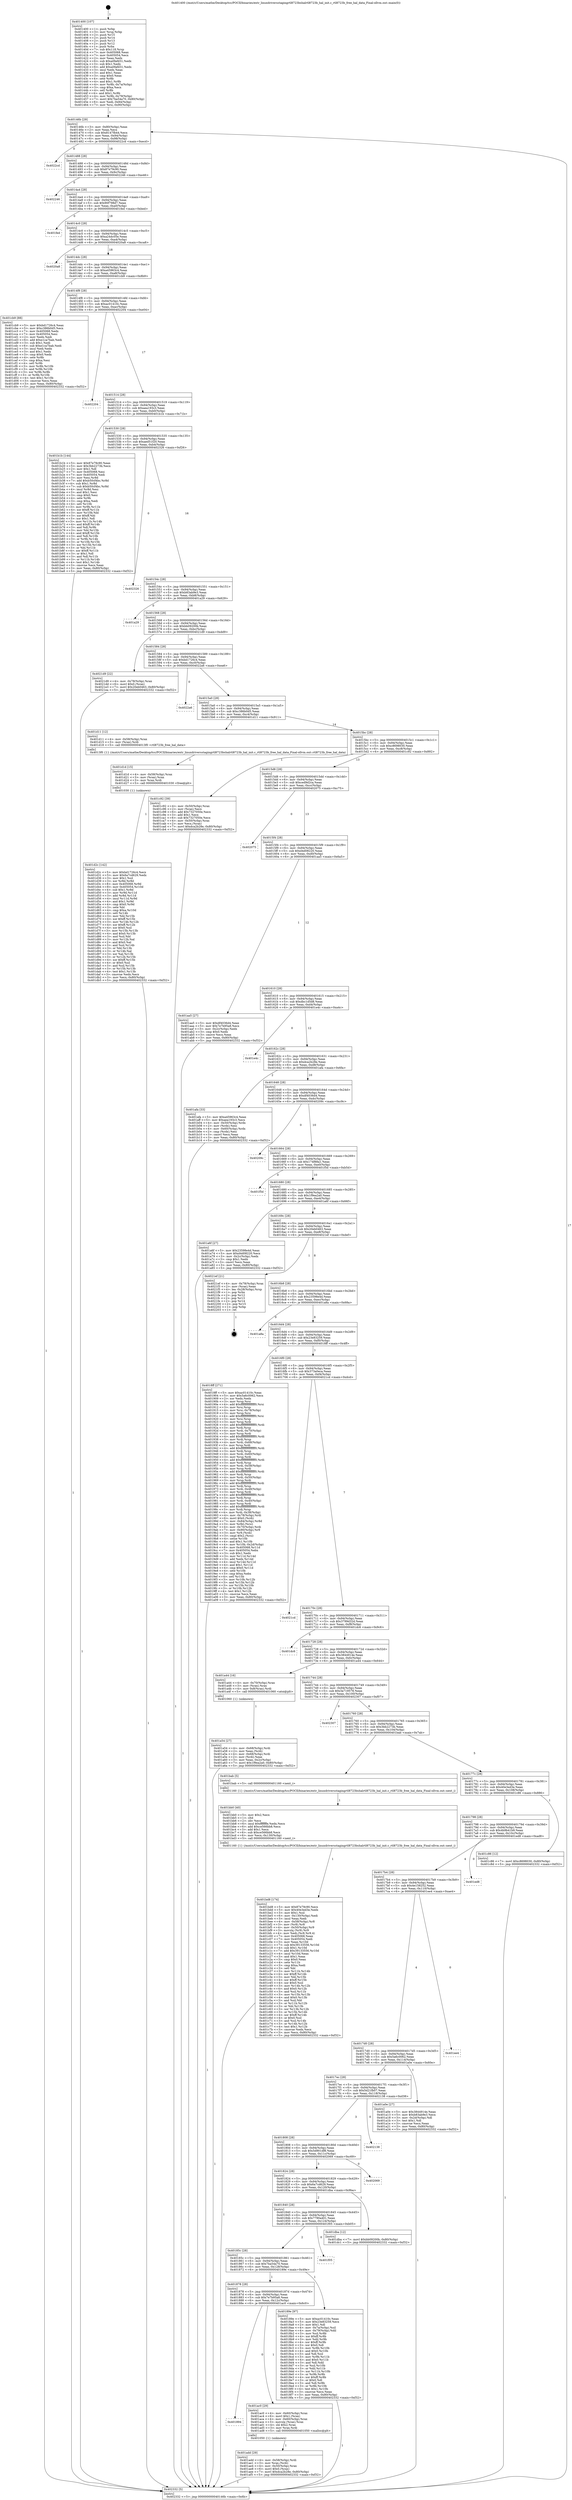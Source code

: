 digraph "0x401400" {
  label = "0x401400 (/mnt/c/Users/mathe/Desktop/tcc/POCII/binaries/extr_linuxdriversstagingrtl8723bshalrtl8723b_hal_init.c_rtl8723b_free_hal_data_Final-ollvm.out::main(0))"
  labelloc = "t"
  node[shape=record]

  Entry [label="",width=0.3,height=0.3,shape=circle,fillcolor=black,style=filled]
  "0x40146b" [label="{
     0x40146b [29]\l
     | [instrs]\l
     &nbsp;&nbsp;0x40146b \<+3\>: mov -0x80(%rbp),%eax\l
     &nbsp;&nbsp;0x40146e \<+2\>: mov %eax,%ecx\l
     &nbsp;&nbsp;0x401470 \<+6\>: sub $0x8147fb44,%ecx\l
     &nbsp;&nbsp;0x401476 \<+6\>: mov %eax,-0x94(%rbp)\l
     &nbsp;&nbsp;0x40147c \<+6\>: mov %ecx,-0x98(%rbp)\l
     &nbsp;&nbsp;0x401482 \<+6\>: je 00000000004022cd \<main+0xecd\>\l
  }"]
  "0x4022cd" [label="{
     0x4022cd\l
  }", style=dashed]
  "0x401488" [label="{
     0x401488 [28]\l
     | [instrs]\l
     &nbsp;&nbsp;0x401488 \<+5\>: jmp 000000000040148d \<main+0x8d\>\l
     &nbsp;&nbsp;0x40148d \<+6\>: mov -0x94(%rbp),%eax\l
     &nbsp;&nbsp;0x401493 \<+5\>: sub $0x87e79c90,%eax\l
     &nbsp;&nbsp;0x401498 \<+6\>: mov %eax,-0x9c(%rbp)\l
     &nbsp;&nbsp;0x40149e \<+6\>: je 0000000000402246 \<main+0xe46\>\l
  }"]
  Exit [label="",width=0.3,height=0.3,shape=circle,fillcolor=black,style=filled,peripheries=2]
  "0x402246" [label="{
     0x402246\l
  }", style=dashed]
  "0x4014a4" [label="{
     0x4014a4 [28]\l
     | [instrs]\l
     &nbsp;&nbsp;0x4014a4 \<+5\>: jmp 00000000004014a9 \<main+0xa9\>\l
     &nbsp;&nbsp;0x4014a9 \<+6\>: mov -0x94(%rbp),%eax\l
     &nbsp;&nbsp;0x4014af \<+5\>: sub $0x90f798d7,%eax\l
     &nbsp;&nbsp;0x4014b4 \<+6\>: mov %eax,-0xa0(%rbp)\l
     &nbsp;&nbsp;0x4014ba \<+6\>: je 0000000000401fed \<main+0xbed\>\l
  }"]
  "0x401d2c" [label="{
     0x401d2c [142]\l
     | [instrs]\l
     &nbsp;&nbsp;0x401d2c \<+5\>: mov $0xbd1726c4,%ecx\l
     &nbsp;&nbsp;0x401d31 \<+5\>: mov $0x6a7cd629,%edx\l
     &nbsp;&nbsp;0x401d36 \<+3\>: mov $0x1,%sil\l
     &nbsp;&nbsp;0x401d39 \<+3\>: xor %r8d,%r8d\l
     &nbsp;&nbsp;0x401d3c \<+8\>: mov 0x405068,%r9d\l
     &nbsp;&nbsp;0x401d44 \<+8\>: mov 0x405054,%r10d\l
     &nbsp;&nbsp;0x401d4c \<+4\>: sub $0x1,%r8d\l
     &nbsp;&nbsp;0x401d50 \<+3\>: mov %r9d,%r11d\l
     &nbsp;&nbsp;0x401d53 \<+3\>: add %r8d,%r11d\l
     &nbsp;&nbsp;0x401d56 \<+4\>: imul %r11d,%r9d\l
     &nbsp;&nbsp;0x401d5a \<+4\>: and $0x1,%r9d\l
     &nbsp;&nbsp;0x401d5e \<+4\>: cmp $0x0,%r9d\l
     &nbsp;&nbsp;0x401d62 \<+3\>: sete %bl\l
     &nbsp;&nbsp;0x401d65 \<+4\>: cmp $0xa,%r10d\l
     &nbsp;&nbsp;0x401d69 \<+4\>: setl %r14b\l
     &nbsp;&nbsp;0x401d6d \<+3\>: mov %bl,%r15b\l
     &nbsp;&nbsp;0x401d70 \<+4\>: xor $0xff,%r15b\l
     &nbsp;&nbsp;0x401d74 \<+3\>: mov %r14b,%r12b\l
     &nbsp;&nbsp;0x401d77 \<+4\>: xor $0xff,%r12b\l
     &nbsp;&nbsp;0x401d7b \<+4\>: xor $0x0,%sil\l
     &nbsp;&nbsp;0x401d7f \<+3\>: mov %r15b,%r13b\l
     &nbsp;&nbsp;0x401d82 \<+4\>: and $0x0,%r13b\l
     &nbsp;&nbsp;0x401d86 \<+3\>: and %sil,%bl\l
     &nbsp;&nbsp;0x401d89 \<+3\>: mov %r12b,%al\l
     &nbsp;&nbsp;0x401d8c \<+2\>: and $0x0,%al\l
     &nbsp;&nbsp;0x401d8e \<+3\>: and %sil,%r14b\l
     &nbsp;&nbsp;0x401d91 \<+3\>: or %bl,%r13b\l
     &nbsp;&nbsp;0x401d94 \<+3\>: or %r14b,%al\l
     &nbsp;&nbsp;0x401d97 \<+3\>: xor %al,%r13b\l
     &nbsp;&nbsp;0x401d9a \<+3\>: or %r12b,%r15b\l
     &nbsp;&nbsp;0x401d9d \<+4\>: xor $0xff,%r15b\l
     &nbsp;&nbsp;0x401da1 \<+4\>: or $0x0,%sil\l
     &nbsp;&nbsp;0x401da5 \<+3\>: and %sil,%r15b\l
     &nbsp;&nbsp;0x401da8 \<+3\>: or %r15b,%r13b\l
     &nbsp;&nbsp;0x401dab \<+4\>: test $0x1,%r13b\l
     &nbsp;&nbsp;0x401daf \<+3\>: cmovne %edx,%ecx\l
     &nbsp;&nbsp;0x401db2 \<+3\>: mov %ecx,-0x80(%rbp)\l
     &nbsp;&nbsp;0x401db5 \<+5\>: jmp 0000000000402332 \<main+0xf32\>\l
  }"]
  "0x401fed" [label="{
     0x401fed\l
  }", style=dashed]
  "0x4014c0" [label="{
     0x4014c0 [28]\l
     | [instrs]\l
     &nbsp;&nbsp;0x4014c0 \<+5\>: jmp 00000000004014c5 \<main+0xc5\>\l
     &nbsp;&nbsp;0x4014c5 \<+6\>: mov -0x94(%rbp),%eax\l
     &nbsp;&nbsp;0x4014cb \<+5\>: sub $0xa24dc05e,%eax\l
     &nbsp;&nbsp;0x4014d0 \<+6\>: mov %eax,-0xa4(%rbp)\l
     &nbsp;&nbsp;0x4014d6 \<+6\>: je 00000000004020a8 \<main+0xca8\>\l
  }"]
  "0x401d1d" [label="{
     0x401d1d [15]\l
     | [instrs]\l
     &nbsp;&nbsp;0x401d1d \<+4\>: mov -0x58(%rbp),%rax\l
     &nbsp;&nbsp;0x401d21 \<+3\>: mov (%rax),%rax\l
     &nbsp;&nbsp;0x401d24 \<+3\>: mov %rax,%rdi\l
     &nbsp;&nbsp;0x401d27 \<+5\>: call 0000000000401030 \<free@plt\>\l
     | [calls]\l
     &nbsp;&nbsp;0x401030 \{1\} (unknown)\l
  }"]
  "0x4020a8" [label="{
     0x4020a8\l
  }", style=dashed]
  "0x4014dc" [label="{
     0x4014dc [28]\l
     | [instrs]\l
     &nbsp;&nbsp;0x4014dc \<+5\>: jmp 00000000004014e1 \<main+0xe1\>\l
     &nbsp;&nbsp;0x4014e1 \<+6\>: mov -0x94(%rbp),%eax\l
     &nbsp;&nbsp;0x4014e7 \<+5\>: sub $0xa45963c4,%eax\l
     &nbsp;&nbsp;0x4014ec \<+6\>: mov %eax,-0xa8(%rbp)\l
     &nbsp;&nbsp;0x4014f2 \<+6\>: je 0000000000401cb9 \<main+0x8b9\>\l
  }"]
  "0x401bd8" [label="{
     0x401bd8 [174]\l
     | [instrs]\l
     &nbsp;&nbsp;0x401bd8 \<+5\>: mov $0x87e79c90,%ecx\l
     &nbsp;&nbsp;0x401bdd \<+5\>: mov $0x40e3ed3e,%edx\l
     &nbsp;&nbsp;0x401be2 \<+3\>: mov $0x1,%sil\l
     &nbsp;&nbsp;0x401be5 \<+6\>: mov -0x130(%rbp),%edi\l
     &nbsp;&nbsp;0x401beb \<+3\>: imul %eax,%edi\l
     &nbsp;&nbsp;0x401bee \<+4\>: mov -0x58(%rbp),%r8\l
     &nbsp;&nbsp;0x401bf2 \<+3\>: mov (%r8),%r8\l
     &nbsp;&nbsp;0x401bf5 \<+4\>: mov -0x50(%rbp),%r9\l
     &nbsp;&nbsp;0x401bf9 \<+3\>: movslq (%r9),%r9\l
     &nbsp;&nbsp;0x401bfc \<+4\>: mov %edi,(%r8,%r9,4)\l
     &nbsp;&nbsp;0x401c00 \<+7\>: mov 0x405068,%eax\l
     &nbsp;&nbsp;0x401c07 \<+7\>: mov 0x405054,%edi\l
     &nbsp;&nbsp;0x401c0e \<+3\>: mov %eax,%r10d\l
     &nbsp;&nbsp;0x401c11 \<+7\>: sub $0x39133556,%r10d\l
     &nbsp;&nbsp;0x401c18 \<+4\>: sub $0x1,%r10d\l
     &nbsp;&nbsp;0x401c1c \<+7\>: add $0x39133556,%r10d\l
     &nbsp;&nbsp;0x401c23 \<+4\>: imul %r10d,%eax\l
     &nbsp;&nbsp;0x401c27 \<+3\>: and $0x1,%eax\l
     &nbsp;&nbsp;0x401c2a \<+3\>: cmp $0x0,%eax\l
     &nbsp;&nbsp;0x401c2d \<+4\>: sete %r11b\l
     &nbsp;&nbsp;0x401c31 \<+3\>: cmp $0xa,%edi\l
     &nbsp;&nbsp;0x401c34 \<+3\>: setl %bl\l
     &nbsp;&nbsp;0x401c37 \<+3\>: mov %r11b,%r14b\l
     &nbsp;&nbsp;0x401c3a \<+4\>: xor $0xff,%r14b\l
     &nbsp;&nbsp;0x401c3e \<+3\>: mov %bl,%r15b\l
     &nbsp;&nbsp;0x401c41 \<+4\>: xor $0xff,%r15b\l
     &nbsp;&nbsp;0x401c45 \<+4\>: xor $0x0,%sil\l
     &nbsp;&nbsp;0x401c49 \<+3\>: mov %r14b,%r12b\l
     &nbsp;&nbsp;0x401c4c \<+4\>: and $0x0,%r12b\l
     &nbsp;&nbsp;0x401c50 \<+3\>: and %sil,%r11b\l
     &nbsp;&nbsp;0x401c53 \<+3\>: mov %r15b,%r13b\l
     &nbsp;&nbsp;0x401c56 \<+4\>: and $0x0,%r13b\l
     &nbsp;&nbsp;0x401c5a \<+3\>: and %sil,%bl\l
     &nbsp;&nbsp;0x401c5d \<+3\>: or %r11b,%r12b\l
     &nbsp;&nbsp;0x401c60 \<+3\>: or %bl,%r13b\l
     &nbsp;&nbsp;0x401c63 \<+3\>: xor %r13b,%r12b\l
     &nbsp;&nbsp;0x401c66 \<+3\>: or %r15b,%r14b\l
     &nbsp;&nbsp;0x401c69 \<+4\>: xor $0xff,%r14b\l
     &nbsp;&nbsp;0x401c6d \<+4\>: or $0x0,%sil\l
     &nbsp;&nbsp;0x401c71 \<+3\>: and %sil,%r14b\l
     &nbsp;&nbsp;0x401c74 \<+3\>: or %r14b,%r12b\l
     &nbsp;&nbsp;0x401c77 \<+4\>: test $0x1,%r12b\l
     &nbsp;&nbsp;0x401c7b \<+3\>: cmovne %edx,%ecx\l
     &nbsp;&nbsp;0x401c7e \<+3\>: mov %ecx,-0x80(%rbp)\l
     &nbsp;&nbsp;0x401c81 \<+5\>: jmp 0000000000402332 \<main+0xf32\>\l
  }"]
  "0x401cb9" [label="{
     0x401cb9 [88]\l
     | [instrs]\l
     &nbsp;&nbsp;0x401cb9 \<+5\>: mov $0xbd1726c4,%eax\l
     &nbsp;&nbsp;0x401cbe \<+5\>: mov $0xc386b0d5,%ecx\l
     &nbsp;&nbsp;0x401cc3 \<+7\>: mov 0x405068,%edx\l
     &nbsp;&nbsp;0x401cca \<+7\>: mov 0x405054,%esi\l
     &nbsp;&nbsp;0x401cd1 \<+2\>: mov %edx,%edi\l
     &nbsp;&nbsp;0x401cd3 \<+6\>: add $0xe1ca7bab,%edi\l
     &nbsp;&nbsp;0x401cd9 \<+3\>: sub $0x1,%edi\l
     &nbsp;&nbsp;0x401cdc \<+6\>: sub $0xe1ca7bab,%edi\l
     &nbsp;&nbsp;0x401ce2 \<+3\>: imul %edi,%edx\l
     &nbsp;&nbsp;0x401ce5 \<+3\>: and $0x1,%edx\l
     &nbsp;&nbsp;0x401ce8 \<+3\>: cmp $0x0,%edx\l
     &nbsp;&nbsp;0x401ceb \<+4\>: sete %r8b\l
     &nbsp;&nbsp;0x401cef \<+3\>: cmp $0xa,%esi\l
     &nbsp;&nbsp;0x401cf2 \<+4\>: setl %r9b\l
     &nbsp;&nbsp;0x401cf6 \<+3\>: mov %r8b,%r10b\l
     &nbsp;&nbsp;0x401cf9 \<+3\>: and %r9b,%r10b\l
     &nbsp;&nbsp;0x401cfc \<+3\>: xor %r9b,%r8b\l
     &nbsp;&nbsp;0x401cff \<+3\>: or %r8b,%r10b\l
     &nbsp;&nbsp;0x401d02 \<+4\>: test $0x1,%r10b\l
     &nbsp;&nbsp;0x401d06 \<+3\>: cmovne %ecx,%eax\l
     &nbsp;&nbsp;0x401d09 \<+3\>: mov %eax,-0x80(%rbp)\l
     &nbsp;&nbsp;0x401d0c \<+5\>: jmp 0000000000402332 \<main+0xf32\>\l
  }"]
  "0x4014f8" [label="{
     0x4014f8 [28]\l
     | [instrs]\l
     &nbsp;&nbsp;0x4014f8 \<+5\>: jmp 00000000004014fd \<main+0xfd\>\l
     &nbsp;&nbsp;0x4014fd \<+6\>: mov -0x94(%rbp),%eax\l
     &nbsp;&nbsp;0x401503 \<+5\>: sub $0xac01410c,%eax\l
     &nbsp;&nbsp;0x401508 \<+6\>: mov %eax,-0xac(%rbp)\l
     &nbsp;&nbsp;0x40150e \<+6\>: je 0000000000402204 \<main+0xe04\>\l
  }"]
  "0x401bb0" [label="{
     0x401bb0 [40]\l
     | [instrs]\l
     &nbsp;&nbsp;0x401bb0 \<+5\>: mov $0x2,%ecx\l
     &nbsp;&nbsp;0x401bb5 \<+1\>: cltd\l
     &nbsp;&nbsp;0x401bb6 \<+2\>: idiv %ecx\l
     &nbsp;&nbsp;0x401bb8 \<+6\>: imul $0xfffffffe,%edx,%ecx\l
     &nbsp;&nbsp;0x401bbe \<+6\>: add $0xce566bb8,%ecx\l
     &nbsp;&nbsp;0x401bc4 \<+3\>: add $0x1,%ecx\l
     &nbsp;&nbsp;0x401bc7 \<+6\>: sub $0xce566bb8,%ecx\l
     &nbsp;&nbsp;0x401bcd \<+6\>: mov %ecx,-0x130(%rbp)\l
     &nbsp;&nbsp;0x401bd3 \<+5\>: call 0000000000401160 \<next_i\>\l
     | [calls]\l
     &nbsp;&nbsp;0x401160 \{1\} (/mnt/c/Users/mathe/Desktop/tcc/POCII/binaries/extr_linuxdriversstagingrtl8723bshalrtl8723b_hal_init.c_rtl8723b_free_hal_data_Final-ollvm.out::next_i)\l
  }"]
  "0x402204" [label="{
     0x402204\l
  }", style=dashed]
  "0x401514" [label="{
     0x401514 [28]\l
     | [instrs]\l
     &nbsp;&nbsp;0x401514 \<+5\>: jmp 0000000000401519 \<main+0x119\>\l
     &nbsp;&nbsp;0x401519 \<+6\>: mov -0x94(%rbp),%eax\l
     &nbsp;&nbsp;0x40151f \<+5\>: sub $0xaea193c3,%eax\l
     &nbsp;&nbsp;0x401524 \<+6\>: mov %eax,-0xb0(%rbp)\l
     &nbsp;&nbsp;0x40152a \<+6\>: je 0000000000401b1b \<main+0x71b\>\l
  }"]
  "0x401add" [label="{
     0x401add [29]\l
     | [instrs]\l
     &nbsp;&nbsp;0x401add \<+4\>: mov -0x58(%rbp),%rdi\l
     &nbsp;&nbsp;0x401ae1 \<+3\>: mov %rax,(%rdi)\l
     &nbsp;&nbsp;0x401ae4 \<+4\>: mov -0x50(%rbp),%rax\l
     &nbsp;&nbsp;0x401ae8 \<+6\>: movl $0x0,(%rax)\l
     &nbsp;&nbsp;0x401aee \<+7\>: movl $0xdca2b28e,-0x80(%rbp)\l
     &nbsp;&nbsp;0x401af5 \<+5\>: jmp 0000000000402332 \<main+0xf32\>\l
  }"]
  "0x401b1b" [label="{
     0x401b1b [144]\l
     | [instrs]\l
     &nbsp;&nbsp;0x401b1b \<+5\>: mov $0x87e79c90,%eax\l
     &nbsp;&nbsp;0x401b20 \<+5\>: mov $0x3bb2273b,%ecx\l
     &nbsp;&nbsp;0x401b25 \<+2\>: mov $0x1,%dl\l
     &nbsp;&nbsp;0x401b27 \<+7\>: mov 0x405068,%esi\l
     &nbsp;&nbsp;0x401b2e \<+7\>: mov 0x405054,%edi\l
     &nbsp;&nbsp;0x401b35 \<+3\>: mov %esi,%r8d\l
     &nbsp;&nbsp;0x401b38 \<+7\>: add $0xb50cf4bc,%r8d\l
     &nbsp;&nbsp;0x401b3f \<+4\>: sub $0x1,%r8d\l
     &nbsp;&nbsp;0x401b43 \<+7\>: sub $0xb50cf4bc,%r8d\l
     &nbsp;&nbsp;0x401b4a \<+4\>: imul %r8d,%esi\l
     &nbsp;&nbsp;0x401b4e \<+3\>: and $0x1,%esi\l
     &nbsp;&nbsp;0x401b51 \<+3\>: cmp $0x0,%esi\l
     &nbsp;&nbsp;0x401b54 \<+4\>: sete %r9b\l
     &nbsp;&nbsp;0x401b58 \<+3\>: cmp $0xa,%edi\l
     &nbsp;&nbsp;0x401b5b \<+4\>: setl %r10b\l
     &nbsp;&nbsp;0x401b5f \<+3\>: mov %r9b,%r11b\l
     &nbsp;&nbsp;0x401b62 \<+4\>: xor $0xff,%r11b\l
     &nbsp;&nbsp;0x401b66 \<+3\>: mov %r10b,%bl\l
     &nbsp;&nbsp;0x401b69 \<+3\>: xor $0xff,%bl\l
     &nbsp;&nbsp;0x401b6c \<+3\>: xor $0x1,%dl\l
     &nbsp;&nbsp;0x401b6f \<+3\>: mov %r11b,%r14b\l
     &nbsp;&nbsp;0x401b72 \<+4\>: and $0xff,%r14b\l
     &nbsp;&nbsp;0x401b76 \<+3\>: and %dl,%r9b\l
     &nbsp;&nbsp;0x401b79 \<+3\>: mov %bl,%r15b\l
     &nbsp;&nbsp;0x401b7c \<+4\>: and $0xff,%r15b\l
     &nbsp;&nbsp;0x401b80 \<+3\>: and %dl,%r10b\l
     &nbsp;&nbsp;0x401b83 \<+3\>: or %r9b,%r14b\l
     &nbsp;&nbsp;0x401b86 \<+3\>: or %r10b,%r15b\l
     &nbsp;&nbsp;0x401b89 \<+3\>: xor %r15b,%r14b\l
     &nbsp;&nbsp;0x401b8c \<+3\>: or %bl,%r11b\l
     &nbsp;&nbsp;0x401b8f \<+4\>: xor $0xff,%r11b\l
     &nbsp;&nbsp;0x401b93 \<+3\>: or $0x1,%dl\l
     &nbsp;&nbsp;0x401b96 \<+3\>: and %dl,%r11b\l
     &nbsp;&nbsp;0x401b99 \<+3\>: or %r11b,%r14b\l
     &nbsp;&nbsp;0x401b9c \<+4\>: test $0x1,%r14b\l
     &nbsp;&nbsp;0x401ba0 \<+3\>: cmovne %ecx,%eax\l
     &nbsp;&nbsp;0x401ba3 \<+3\>: mov %eax,-0x80(%rbp)\l
     &nbsp;&nbsp;0x401ba6 \<+5\>: jmp 0000000000402332 \<main+0xf32\>\l
  }"]
  "0x401530" [label="{
     0x401530 [28]\l
     | [instrs]\l
     &nbsp;&nbsp;0x401530 \<+5\>: jmp 0000000000401535 \<main+0x135\>\l
     &nbsp;&nbsp;0x401535 \<+6\>: mov -0x94(%rbp),%eax\l
     &nbsp;&nbsp;0x40153b \<+5\>: sub $0xaed51f20,%eax\l
     &nbsp;&nbsp;0x401540 \<+6\>: mov %eax,-0xb4(%rbp)\l
     &nbsp;&nbsp;0x401546 \<+6\>: je 0000000000402326 \<main+0xf26\>\l
  }"]
  "0x401894" [label="{
     0x401894\l
  }", style=dashed]
  "0x402326" [label="{
     0x402326\l
  }", style=dashed]
  "0x40154c" [label="{
     0x40154c [28]\l
     | [instrs]\l
     &nbsp;&nbsp;0x40154c \<+5\>: jmp 0000000000401551 \<main+0x151\>\l
     &nbsp;&nbsp;0x401551 \<+6\>: mov -0x94(%rbp),%eax\l
     &nbsp;&nbsp;0x401557 \<+5\>: sub $0xb83ab9e3,%eax\l
     &nbsp;&nbsp;0x40155c \<+6\>: mov %eax,-0xb8(%rbp)\l
     &nbsp;&nbsp;0x401562 \<+6\>: je 0000000000401a29 \<main+0x629\>\l
  }"]
  "0x401ac0" [label="{
     0x401ac0 [29]\l
     | [instrs]\l
     &nbsp;&nbsp;0x401ac0 \<+4\>: mov -0x60(%rbp),%rax\l
     &nbsp;&nbsp;0x401ac4 \<+6\>: movl $0x1,(%rax)\l
     &nbsp;&nbsp;0x401aca \<+4\>: mov -0x60(%rbp),%rax\l
     &nbsp;&nbsp;0x401ace \<+3\>: movslq (%rax),%rax\l
     &nbsp;&nbsp;0x401ad1 \<+4\>: shl $0x2,%rax\l
     &nbsp;&nbsp;0x401ad5 \<+3\>: mov %rax,%rdi\l
     &nbsp;&nbsp;0x401ad8 \<+5\>: call 0000000000401050 \<malloc@plt\>\l
     | [calls]\l
     &nbsp;&nbsp;0x401050 \{1\} (unknown)\l
  }"]
  "0x401a29" [label="{
     0x401a29\l
  }", style=dashed]
  "0x401568" [label="{
     0x401568 [28]\l
     | [instrs]\l
     &nbsp;&nbsp;0x401568 \<+5\>: jmp 000000000040156d \<main+0x16d\>\l
     &nbsp;&nbsp;0x40156d \<+6\>: mov -0x94(%rbp),%eax\l
     &nbsp;&nbsp;0x401573 \<+5\>: sub $0xbb09200b,%eax\l
     &nbsp;&nbsp;0x401578 \<+6\>: mov %eax,-0xbc(%rbp)\l
     &nbsp;&nbsp;0x40157e \<+6\>: je 00000000004021d9 \<main+0xdd9\>\l
  }"]
  "0x401a54" [label="{
     0x401a54 [27]\l
     | [instrs]\l
     &nbsp;&nbsp;0x401a54 \<+4\>: mov -0x68(%rbp),%rdi\l
     &nbsp;&nbsp;0x401a58 \<+2\>: mov %eax,(%rdi)\l
     &nbsp;&nbsp;0x401a5a \<+4\>: mov -0x68(%rbp),%rdi\l
     &nbsp;&nbsp;0x401a5e \<+2\>: mov (%rdi),%eax\l
     &nbsp;&nbsp;0x401a60 \<+3\>: mov %eax,-0x2c(%rbp)\l
     &nbsp;&nbsp;0x401a63 \<+7\>: movl $0x1f9ea2a0,-0x80(%rbp)\l
     &nbsp;&nbsp;0x401a6a \<+5\>: jmp 0000000000402332 \<main+0xf32\>\l
  }"]
  "0x4021d9" [label="{
     0x4021d9 [22]\l
     | [instrs]\l
     &nbsp;&nbsp;0x4021d9 \<+4\>: mov -0x78(%rbp),%rax\l
     &nbsp;&nbsp;0x4021dd \<+6\>: movl $0x0,(%rax)\l
     &nbsp;&nbsp;0x4021e3 \<+7\>: movl $0x20eb0463,-0x80(%rbp)\l
     &nbsp;&nbsp;0x4021ea \<+5\>: jmp 0000000000402332 \<main+0xf32\>\l
  }"]
  "0x401584" [label="{
     0x401584 [28]\l
     | [instrs]\l
     &nbsp;&nbsp;0x401584 \<+5\>: jmp 0000000000401589 \<main+0x189\>\l
     &nbsp;&nbsp;0x401589 \<+6\>: mov -0x94(%rbp),%eax\l
     &nbsp;&nbsp;0x40158f \<+5\>: sub $0xbd1726c4,%eax\l
     &nbsp;&nbsp;0x401594 \<+6\>: mov %eax,-0xc0(%rbp)\l
     &nbsp;&nbsp;0x40159a \<+6\>: je 00000000004022a6 \<main+0xea6\>\l
  }"]
  "0x401400" [label="{
     0x401400 [107]\l
     | [instrs]\l
     &nbsp;&nbsp;0x401400 \<+1\>: push %rbp\l
     &nbsp;&nbsp;0x401401 \<+3\>: mov %rsp,%rbp\l
     &nbsp;&nbsp;0x401404 \<+2\>: push %r15\l
     &nbsp;&nbsp;0x401406 \<+2\>: push %r14\l
     &nbsp;&nbsp;0x401408 \<+2\>: push %r13\l
     &nbsp;&nbsp;0x40140a \<+2\>: push %r12\l
     &nbsp;&nbsp;0x40140c \<+1\>: push %rbx\l
     &nbsp;&nbsp;0x40140d \<+7\>: sub $0x118,%rsp\l
     &nbsp;&nbsp;0x401414 \<+7\>: mov 0x405068,%eax\l
     &nbsp;&nbsp;0x40141b \<+7\>: mov 0x405054,%ecx\l
     &nbsp;&nbsp;0x401422 \<+2\>: mov %eax,%edx\l
     &nbsp;&nbsp;0x401424 \<+6\>: sub $0xa0fafd31,%edx\l
     &nbsp;&nbsp;0x40142a \<+3\>: sub $0x1,%edx\l
     &nbsp;&nbsp;0x40142d \<+6\>: add $0xa0fafd31,%edx\l
     &nbsp;&nbsp;0x401433 \<+3\>: imul %edx,%eax\l
     &nbsp;&nbsp;0x401436 \<+3\>: and $0x1,%eax\l
     &nbsp;&nbsp;0x401439 \<+3\>: cmp $0x0,%eax\l
     &nbsp;&nbsp;0x40143c \<+4\>: sete %r8b\l
     &nbsp;&nbsp;0x401440 \<+4\>: and $0x1,%r8b\l
     &nbsp;&nbsp;0x401444 \<+4\>: mov %r8b,-0x7a(%rbp)\l
     &nbsp;&nbsp;0x401448 \<+3\>: cmp $0xa,%ecx\l
     &nbsp;&nbsp;0x40144b \<+4\>: setl %r8b\l
     &nbsp;&nbsp;0x40144f \<+4\>: and $0x1,%r8b\l
     &nbsp;&nbsp;0x401453 \<+4\>: mov %r8b,-0x79(%rbp)\l
     &nbsp;&nbsp;0x401457 \<+7\>: movl $0x7ba54a70,-0x80(%rbp)\l
     &nbsp;&nbsp;0x40145e \<+6\>: mov %edi,-0x84(%rbp)\l
     &nbsp;&nbsp;0x401464 \<+7\>: mov %rsi,-0x90(%rbp)\l
  }"]
  "0x4022a6" [label="{
     0x4022a6\l
  }", style=dashed]
  "0x4015a0" [label="{
     0x4015a0 [28]\l
     | [instrs]\l
     &nbsp;&nbsp;0x4015a0 \<+5\>: jmp 00000000004015a5 \<main+0x1a5\>\l
     &nbsp;&nbsp;0x4015a5 \<+6\>: mov -0x94(%rbp),%eax\l
     &nbsp;&nbsp;0x4015ab \<+5\>: sub $0xc386b0d5,%eax\l
     &nbsp;&nbsp;0x4015b0 \<+6\>: mov %eax,-0xc4(%rbp)\l
     &nbsp;&nbsp;0x4015b6 \<+6\>: je 0000000000401d11 \<main+0x911\>\l
  }"]
  "0x402332" [label="{
     0x402332 [5]\l
     | [instrs]\l
     &nbsp;&nbsp;0x402332 \<+5\>: jmp 000000000040146b \<main+0x6b\>\l
  }"]
  "0x401d11" [label="{
     0x401d11 [12]\l
     | [instrs]\l
     &nbsp;&nbsp;0x401d11 \<+4\>: mov -0x58(%rbp),%rax\l
     &nbsp;&nbsp;0x401d15 \<+3\>: mov (%rax),%rdi\l
     &nbsp;&nbsp;0x401d18 \<+5\>: call 00000000004013f0 \<rtl8723b_free_hal_data\>\l
     | [calls]\l
     &nbsp;&nbsp;0x4013f0 \{1\} (/mnt/c/Users/mathe/Desktop/tcc/POCII/binaries/extr_linuxdriversstagingrtl8723bshalrtl8723b_hal_init.c_rtl8723b_free_hal_data_Final-ollvm.out::rtl8723b_free_hal_data)\l
  }"]
  "0x4015bc" [label="{
     0x4015bc [28]\l
     | [instrs]\l
     &nbsp;&nbsp;0x4015bc \<+5\>: jmp 00000000004015c1 \<main+0x1c1\>\l
     &nbsp;&nbsp;0x4015c1 \<+6\>: mov -0x94(%rbp),%eax\l
     &nbsp;&nbsp;0x4015c7 \<+5\>: sub $0xc8698030,%eax\l
     &nbsp;&nbsp;0x4015cc \<+6\>: mov %eax,-0xc8(%rbp)\l
     &nbsp;&nbsp;0x4015d2 \<+6\>: je 0000000000401c92 \<main+0x892\>\l
  }"]
  "0x401878" [label="{
     0x401878 [28]\l
     | [instrs]\l
     &nbsp;&nbsp;0x401878 \<+5\>: jmp 000000000040187d \<main+0x47d\>\l
     &nbsp;&nbsp;0x40187d \<+6\>: mov -0x94(%rbp),%eax\l
     &nbsp;&nbsp;0x401883 \<+5\>: sub $0x7e7b95a8,%eax\l
     &nbsp;&nbsp;0x401888 \<+6\>: mov %eax,-0x12c(%rbp)\l
     &nbsp;&nbsp;0x40188e \<+6\>: je 0000000000401ac0 \<main+0x6c0\>\l
  }"]
  "0x401c92" [label="{
     0x401c92 [39]\l
     | [instrs]\l
     &nbsp;&nbsp;0x401c92 \<+4\>: mov -0x50(%rbp),%rax\l
     &nbsp;&nbsp;0x401c96 \<+2\>: mov (%rax),%ecx\l
     &nbsp;&nbsp;0x401c98 \<+6\>: add $0x7327050e,%ecx\l
     &nbsp;&nbsp;0x401c9e \<+3\>: add $0x1,%ecx\l
     &nbsp;&nbsp;0x401ca1 \<+6\>: sub $0x7327050e,%ecx\l
     &nbsp;&nbsp;0x401ca7 \<+4\>: mov -0x50(%rbp),%rax\l
     &nbsp;&nbsp;0x401cab \<+2\>: mov %ecx,(%rax)\l
     &nbsp;&nbsp;0x401cad \<+7\>: movl $0xdca2b28e,-0x80(%rbp)\l
     &nbsp;&nbsp;0x401cb4 \<+5\>: jmp 0000000000402332 \<main+0xf32\>\l
  }"]
  "0x4015d8" [label="{
     0x4015d8 [28]\l
     | [instrs]\l
     &nbsp;&nbsp;0x4015d8 \<+5\>: jmp 00000000004015dd \<main+0x1dd\>\l
     &nbsp;&nbsp;0x4015dd \<+6\>: mov -0x94(%rbp),%eax\l
     &nbsp;&nbsp;0x4015e3 \<+5\>: sub $0xced9d2ca,%eax\l
     &nbsp;&nbsp;0x4015e8 \<+6\>: mov %eax,-0xcc(%rbp)\l
     &nbsp;&nbsp;0x4015ee \<+6\>: je 0000000000402075 \<main+0xc75\>\l
  }"]
  "0x40189e" [label="{
     0x40189e [97]\l
     | [instrs]\l
     &nbsp;&nbsp;0x40189e \<+5\>: mov $0xac01410c,%eax\l
     &nbsp;&nbsp;0x4018a3 \<+5\>: mov $0x23e83259,%ecx\l
     &nbsp;&nbsp;0x4018a8 \<+2\>: mov $0x1,%dl\l
     &nbsp;&nbsp;0x4018aa \<+4\>: mov -0x7a(%rbp),%sil\l
     &nbsp;&nbsp;0x4018ae \<+4\>: mov -0x79(%rbp),%dil\l
     &nbsp;&nbsp;0x4018b2 \<+3\>: mov %sil,%r8b\l
     &nbsp;&nbsp;0x4018b5 \<+4\>: xor $0xff,%r8b\l
     &nbsp;&nbsp;0x4018b9 \<+3\>: mov %dil,%r9b\l
     &nbsp;&nbsp;0x4018bc \<+4\>: xor $0xff,%r9b\l
     &nbsp;&nbsp;0x4018c0 \<+3\>: xor $0x0,%dl\l
     &nbsp;&nbsp;0x4018c3 \<+3\>: mov %r8b,%r10b\l
     &nbsp;&nbsp;0x4018c6 \<+4\>: and $0x0,%r10b\l
     &nbsp;&nbsp;0x4018ca \<+3\>: and %dl,%sil\l
     &nbsp;&nbsp;0x4018cd \<+3\>: mov %r9b,%r11b\l
     &nbsp;&nbsp;0x4018d0 \<+4\>: and $0x0,%r11b\l
     &nbsp;&nbsp;0x4018d4 \<+3\>: and %dl,%dil\l
     &nbsp;&nbsp;0x4018d7 \<+3\>: or %sil,%r10b\l
     &nbsp;&nbsp;0x4018da \<+3\>: or %dil,%r11b\l
     &nbsp;&nbsp;0x4018dd \<+3\>: xor %r11b,%r10b\l
     &nbsp;&nbsp;0x4018e0 \<+3\>: or %r9b,%r8b\l
     &nbsp;&nbsp;0x4018e3 \<+4\>: xor $0xff,%r8b\l
     &nbsp;&nbsp;0x4018e7 \<+3\>: or $0x0,%dl\l
     &nbsp;&nbsp;0x4018ea \<+3\>: and %dl,%r8b\l
     &nbsp;&nbsp;0x4018ed \<+3\>: or %r8b,%r10b\l
     &nbsp;&nbsp;0x4018f0 \<+4\>: test $0x1,%r10b\l
     &nbsp;&nbsp;0x4018f4 \<+3\>: cmovne %ecx,%eax\l
     &nbsp;&nbsp;0x4018f7 \<+3\>: mov %eax,-0x80(%rbp)\l
     &nbsp;&nbsp;0x4018fa \<+5\>: jmp 0000000000402332 \<main+0xf32\>\l
  }"]
  "0x402075" [label="{
     0x402075\l
  }", style=dashed]
  "0x4015f4" [label="{
     0x4015f4 [28]\l
     | [instrs]\l
     &nbsp;&nbsp;0x4015f4 \<+5\>: jmp 00000000004015f9 \<main+0x1f9\>\l
     &nbsp;&nbsp;0x4015f9 \<+6\>: mov -0x94(%rbp),%eax\l
     &nbsp;&nbsp;0x4015ff \<+5\>: sub $0xd4d08220,%eax\l
     &nbsp;&nbsp;0x401604 \<+6\>: mov %eax,-0xd0(%rbp)\l
     &nbsp;&nbsp;0x40160a \<+6\>: je 0000000000401aa5 \<main+0x6a5\>\l
  }"]
  "0x40185c" [label="{
     0x40185c [28]\l
     | [instrs]\l
     &nbsp;&nbsp;0x40185c \<+5\>: jmp 0000000000401861 \<main+0x461\>\l
     &nbsp;&nbsp;0x401861 \<+6\>: mov -0x94(%rbp),%eax\l
     &nbsp;&nbsp;0x401867 \<+5\>: sub $0x7ba54a70,%eax\l
     &nbsp;&nbsp;0x40186c \<+6\>: mov %eax,-0x128(%rbp)\l
     &nbsp;&nbsp;0x401872 \<+6\>: je 000000000040189e \<main+0x49e\>\l
  }"]
  "0x401aa5" [label="{
     0x401aa5 [27]\l
     | [instrs]\l
     &nbsp;&nbsp;0x401aa5 \<+5\>: mov $0xdf4036d4,%eax\l
     &nbsp;&nbsp;0x401aaa \<+5\>: mov $0x7e7b95a8,%ecx\l
     &nbsp;&nbsp;0x401aaf \<+3\>: mov -0x2c(%rbp),%edx\l
     &nbsp;&nbsp;0x401ab2 \<+3\>: cmp $0x0,%edx\l
     &nbsp;&nbsp;0x401ab5 \<+3\>: cmove %ecx,%eax\l
     &nbsp;&nbsp;0x401ab8 \<+3\>: mov %eax,-0x80(%rbp)\l
     &nbsp;&nbsp;0x401abb \<+5\>: jmp 0000000000402332 \<main+0xf32\>\l
  }"]
  "0x401610" [label="{
     0x401610 [28]\l
     | [instrs]\l
     &nbsp;&nbsp;0x401610 \<+5\>: jmp 0000000000401615 \<main+0x215\>\l
     &nbsp;&nbsp;0x401615 \<+6\>: mov -0x94(%rbp),%eax\l
     &nbsp;&nbsp;0x40161b \<+5\>: sub $0xdbc1d5d8,%eax\l
     &nbsp;&nbsp;0x401620 \<+6\>: mov %eax,-0xd4(%rbp)\l
     &nbsp;&nbsp;0x401626 \<+6\>: je 0000000000401e4c \<main+0xa4c\>\l
  }"]
  "0x401f05" [label="{
     0x401f05\l
  }", style=dashed]
  "0x401e4c" [label="{
     0x401e4c\l
  }", style=dashed]
  "0x40162c" [label="{
     0x40162c [28]\l
     | [instrs]\l
     &nbsp;&nbsp;0x40162c \<+5\>: jmp 0000000000401631 \<main+0x231\>\l
     &nbsp;&nbsp;0x401631 \<+6\>: mov -0x94(%rbp),%eax\l
     &nbsp;&nbsp;0x401637 \<+5\>: sub $0xdca2b28e,%eax\l
     &nbsp;&nbsp;0x40163c \<+6\>: mov %eax,-0xd8(%rbp)\l
     &nbsp;&nbsp;0x401642 \<+6\>: je 0000000000401afa \<main+0x6fa\>\l
  }"]
  "0x401840" [label="{
     0x401840 [28]\l
     | [instrs]\l
     &nbsp;&nbsp;0x401840 \<+5\>: jmp 0000000000401845 \<main+0x445\>\l
     &nbsp;&nbsp;0x401845 \<+6\>: mov -0x94(%rbp),%eax\l
     &nbsp;&nbsp;0x40184b \<+5\>: sub $0x7790a401,%eax\l
     &nbsp;&nbsp;0x401850 \<+6\>: mov %eax,-0x124(%rbp)\l
     &nbsp;&nbsp;0x401856 \<+6\>: je 0000000000401f05 \<main+0xb05\>\l
  }"]
  "0x401afa" [label="{
     0x401afa [33]\l
     | [instrs]\l
     &nbsp;&nbsp;0x401afa \<+5\>: mov $0xa45963c4,%eax\l
     &nbsp;&nbsp;0x401aff \<+5\>: mov $0xaea193c3,%ecx\l
     &nbsp;&nbsp;0x401b04 \<+4\>: mov -0x50(%rbp),%rdx\l
     &nbsp;&nbsp;0x401b08 \<+2\>: mov (%rdx),%esi\l
     &nbsp;&nbsp;0x401b0a \<+4\>: mov -0x60(%rbp),%rdx\l
     &nbsp;&nbsp;0x401b0e \<+2\>: cmp (%rdx),%esi\l
     &nbsp;&nbsp;0x401b10 \<+3\>: cmovl %ecx,%eax\l
     &nbsp;&nbsp;0x401b13 \<+3\>: mov %eax,-0x80(%rbp)\l
     &nbsp;&nbsp;0x401b16 \<+5\>: jmp 0000000000402332 \<main+0xf32\>\l
  }"]
  "0x401648" [label="{
     0x401648 [28]\l
     | [instrs]\l
     &nbsp;&nbsp;0x401648 \<+5\>: jmp 000000000040164d \<main+0x24d\>\l
     &nbsp;&nbsp;0x40164d \<+6\>: mov -0x94(%rbp),%eax\l
     &nbsp;&nbsp;0x401653 \<+5\>: sub $0xdf4036d4,%eax\l
     &nbsp;&nbsp;0x401658 \<+6\>: mov %eax,-0xdc(%rbp)\l
     &nbsp;&nbsp;0x40165e \<+6\>: je 000000000040209c \<main+0xc9c\>\l
  }"]
  "0x401dba" [label="{
     0x401dba [12]\l
     | [instrs]\l
     &nbsp;&nbsp;0x401dba \<+7\>: movl $0xbb09200b,-0x80(%rbp)\l
     &nbsp;&nbsp;0x401dc1 \<+5\>: jmp 0000000000402332 \<main+0xf32\>\l
  }"]
  "0x40209c" [label="{
     0x40209c\l
  }", style=dashed]
  "0x401664" [label="{
     0x401664 [28]\l
     | [instrs]\l
     &nbsp;&nbsp;0x401664 \<+5\>: jmp 0000000000401669 \<main+0x269\>\l
     &nbsp;&nbsp;0x401669 \<+6\>: mov -0x94(%rbp),%eax\l
     &nbsp;&nbsp;0x40166f \<+5\>: sub $0x174f88a1,%eax\l
     &nbsp;&nbsp;0x401674 \<+6\>: mov %eax,-0xe0(%rbp)\l
     &nbsp;&nbsp;0x40167a \<+6\>: je 0000000000401f5d \<main+0xb5d\>\l
  }"]
  "0x401824" [label="{
     0x401824 [28]\l
     | [instrs]\l
     &nbsp;&nbsp;0x401824 \<+5\>: jmp 0000000000401829 \<main+0x429\>\l
     &nbsp;&nbsp;0x401829 \<+6\>: mov -0x94(%rbp),%eax\l
     &nbsp;&nbsp;0x40182f \<+5\>: sub $0x6a7cd629,%eax\l
     &nbsp;&nbsp;0x401834 \<+6\>: mov %eax,-0x120(%rbp)\l
     &nbsp;&nbsp;0x40183a \<+6\>: je 0000000000401dba \<main+0x9ba\>\l
  }"]
  "0x401f5d" [label="{
     0x401f5d\l
  }", style=dashed]
  "0x401680" [label="{
     0x401680 [28]\l
     | [instrs]\l
     &nbsp;&nbsp;0x401680 \<+5\>: jmp 0000000000401685 \<main+0x285\>\l
     &nbsp;&nbsp;0x401685 \<+6\>: mov -0x94(%rbp),%eax\l
     &nbsp;&nbsp;0x40168b \<+5\>: sub $0x1f9ea2a0,%eax\l
     &nbsp;&nbsp;0x401690 \<+6\>: mov %eax,-0xe4(%rbp)\l
     &nbsp;&nbsp;0x401696 \<+6\>: je 0000000000401a6f \<main+0x66f\>\l
  }"]
  "0x402069" [label="{
     0x402069\l
  }", style=dashed]
  "0x401a6f" [label="{
     0x401a6f [27]\l
     | [instrs]\l
     &nbsp;&nbsp;0x401a6f \<+5\>: mov $0x23598e4d,%eax\l
     &nbsp;&nbsp;0x401a74 \<+5\>: mov $0xd4d08220,%ecx\l
     &nbsp;&nbsp;0x401a79 \<+3\>: mov -0x2c(%rbp),%edx\l
     &nbsp;&nbsp;0x401a7c \<+3\>: cmp $0x1,%edx\l
     &nbsp;&nbsp;0x401a7f \<+3\>: cmovl %ecx,%eax\l
     &nbsp;&nbsp;0x401a82 \<+3\>: mov %eax,-0x80(%rbp)\l
     &nbsp;&nbsp;0x401a85 \<+5\>: jmp 0000000000402332 \<main+0xf32\>\l
  }"]
  "0x40169c" [label="{
     0x40169c [28]\l
     | [instrs]\l
     &nbsp;&nbsp;0x40169c \<+5\>: jmp 00000000004016a1 \<main+0x2a1\>\l
     &nbsp;&nbsp;0x4016a1 \<+6\>: mov -0x94(%rbp),%eax\l
     &nbsp;&nbsp;0x4016a7 \<+5\>: sub $0x20eb0463,%eax\l
     &nbsp;&nbsp;0x4016ac \<+6\>: mov %eax,-0xe8(%rbp)\l
     &nbsp;&nbsp;0x4016b2 \<+6\>: je 00000000004021ef \<main+0xdef\>\l
  }"]
  "0x401808" [label="{
     0x401808 [28]\l
     | [instrs]\l
     &nbsp;&nbsp;0x401808 \<+5\>: jmp 000000000040180d \<main+0x40d\>\l
     &nbsp;&nbsp;0x40180d \<+6\>: mov -0x94(%rbp),%eax\l
     &nbsp;&nbsp;0x401813 \<+5\>: sub $0x5d901df8,%eax\l
     &nbsp;&nbsp;0x401818 \<+6\>: mov %eax,-0x11c(%rbp)\l
     &nbsp;&nbsp;0x40181e \<+6\>: je 0000000000402069 \<main+0xc69\>\l
  }"]
  "0x4021ef" [label="{
     0x4021ef [21]\l
     | [instrs]\l
     &nbsp;&nbsp;0x4021ef \<+4\>: mov -0x78(%rbp),%rax\l
     &nbsp;&nbsp;0x4021f3 \<+2\>: mov (%rax),%eax\l
     &nbsp;&nbsp;0x4021f5 \<+4\>: lea -0x28(%rbp),%rsp\l
     &nbsp;&nbsp;0x4021f9 \<+1\>: pop %rbx\l
     &nbsp;&nbsp;0x4021fa \<+2\>: pop %r12\l
     &nbsp;&nbsp;0x4021fc \<+2\>: pop %r13\l
     &nbsp;&nbsp;0x4021fe \<+2\>: pop %r14\l
     &nbsp;&nbsp;0x402200 \<+2\>: pop %r15\l
     &nbsp;&nbsp;0x402202 \<+1\>: pop %rbp\l
     &nbsp;&nbsp;0x402203 \<+1\>: ret\l
  }"]
  "0x4016b8" [label="{
     0x4016b8 [28]\l
     | [instrs]\l
     &nbsp;&nbsp;0x4016b8 \<+5\>: jmp 00000000004016bd \<main+0x2bd\>\l
     &nbsp;&nbsp;0x4016bd \<+6\>: mov -0x94(%rbp),%eax\l
     &nbsp;&nbsp;0x4016c3 \<+5\>: sub $0x23598e4d,%eax\l
     &nbsp;&nbsp;0x4016c8 \<+6\>: mov %eax,-0xec(%rbp)\l
     &nbsp;&nbsp;0x4016ce \<+6\>: je 0000000000401a8a \<main+0x68a\>\l
  }"]
  "0x402138" [label="{
     0x402138\l
  }", style=dashed]
  "0x401a8a" [label="{
     0x401a8a\l
  }", style=dashed]
  "0x4016d4" [label="{
     0x4016d4 [28]\l
     | [instrs]\l
     &nbsp;&nbsp;0x4016d4 \<+5\>: jmp 00000000004016d9 \<main+0x2d9\>\l
     &nbsp;&nbsp;0x4016d9 \<+6\>: mov -0x94(%rbp),%eax\l
     &nbsp;&nbsp;0x4016df \<+5\>: sub $0x23e83259,%eax\l
     &nbsp;&nbsp;0x4016e4 \<+6\>: mov %eax,-0xf0(%rbp)\l
     &nbsp;&nbsp;0x4016ea \<+6\>: je 00000000004018ff \<main+0x4ff\>\l
  }"]
  "0x4017ec" [label="{
     0x4017ec [28]\l
     | [instrs]\l
     &nbsp;&nbsp;0x4017ec \<+5\>: jmp 00000000004017f1 \<main+0x3f1\>\l
     &nbsp;&nbsp;0x4017f1 \<+6\>: mov -0x94(%rbp),%eax\l
     &nbsp;&nbsp;0x4017f7 \<+5\>: sub $0x5d21fb07,%eax\l
     &nbsp;&nbsp;0x4017fc \<+6\>: mov %eax,-0x118(%rbp)\l
     &nbsp;&nbsp;0x401802 \<+6\>: je 0000000000402138 \<main+0xd38\>\l
  }"]
  "0x4018ff" [label="{
     0x4018ff [271]\l
     | [instrs]\l
     &nbsp;&nbsp;0x4018ff \<+5\>: mov $0xac01410c,%eax\l
     &nbsp;&nbsp;0x401904 \<+5\>: mov $0x5a6c0062,%ecx\l
     &nbsp;&nbsp;0x401909 \<+2\>: xor %edx,%edx\l
     &nbsp;&nbsp;0x40190b \<+3\>: mov %rsp,%rsi\l
     &nbsp;&nbsp;0x40190e \<+4\>: add $0xfffffffffffffff0,%rsi\l
     &nbsp;&nbsp;0x401912 \<+3\>: mov %rsi,%rsp\l
     &nbsp;&nbsp;0x401915 \<+4\>: mov %rsi,-0x78(%rbp)\l
     &nbsp;&nbsp;0x401919 \<+3\>: mov %rsp,%rsi\l
     &nbsp;&nbsp;0x40191c \<+4\>: add $0xfffffffffffffff0,%rsi\l
     &nbsp;&nbsp;0x401920 \<+3\>: mov %rsi,%rsp\l
     &nbsp;&nbsp;0x401923 \<+3\>: mov %rsp,%rdi\l
     &nbsp;&nbsp;0x401926 \<+4\>: add $0xfffffffffffffff0,%rdi\l
     &nbsp;&nbsp;0x40192a \<+3\>: mov %rdi,%rsp\l
     &nbsp;&nbsp;0x40192d \<+4\>: mov %rdi,-0x70(%rbp)\l
     &nbsp;&nbsp;0x401931 \<+3\>: mov %rsp,%rdi\l
     &nbsp;&nbsp;0x401934 \<+4\>: add $0xfffffffffffffff0,%rdi\l
     &nbsp;&nbsp;0x401938 \<+3\>: mov %rdi,%rsp\l
     &nbsp;&nbsp;0x40193b \<+4\>: mov %rdi,-0x68(%rbp)\l
     &nbsp;&nbsp;0x40193f \<+3\>: mov %rsp,%rdi\l
     &nbsp;&nbsp;0x401942 \<+4\>: add $0xfffffffffffffff0,%rdi\l
     &nbsp;&nbsp;0x401946 \<+3\>: mov %rdi,%rsp\l
     &nbsp;&nbsp;0x401949 \<+4\>: mov %rdi,-0x60(%rbp)\l
     &nbsp;&nbsp;0x40194d \<+3\>: mov %rsp,%rdi\l
     &nbsp;&nbsp;0x401950 \<+4\>: add $0xfffffffffffffff0,%rdi\l
     &nbsp;&nbsp;0x401954 \<+3\>: mov %rdi,%rsp\l
     &nbsp;&nbsp;0x401957 \<+4\>: mov %rdi,-0x58(%rbp)\l
     &nbsp;&nbsp;0x40195b \<+3\>: mov %rsp,%rdi\l
     &nbsp;&nbsp;0x40195e \<+4\>: add $0xfffffffffffffff0,%rdi\l
     &nbsp;&nbsp;0x401962 \<+3\>: mov %rdi,%rsp\l
     &nbsp;&nbsp;0x401965 \<+4\>: mov %rdi,-0x50(%rbp)\l
     &nbsp;&nbsp;0x401969 \<+3\>: mov %rsp,%rdi\l
     &nbsp;&nbsp;0x40196c \<+4\>: add $0xfffffffffffffff0,%rdi\l
     &nbsp;&nbsp;0x401970 \<+3\>: mov %rdi,%rsp\l
     &nbsp;&nbsp;0x401973 \<+4\>: mov %rdi,-0x48(%rbp)\l
     &nbsp;&nbsp;0x401977 \<+3\>: mov %rsp,%rdi\l
     &nbsp;&nbsp;0x40197a \<+4\>: add $0xfffffffffffffff0,%rdi\l
     &nbsp;&nbsp;0x40197e \<+3\>: mov %rdi,%rsp\l
     &nbsp;&nbsp;0x401981 \<+4\>: mov %rdi,-0x40(%rbp)\l
     &nbsp;&nbsp;0x401985 \<+3\>: mov %rsp,%rdi\l
     &nbsp;&nbsp;0x401988 \<+4\>: add $0xfffffffffffffff0,%rdi\l
     &nbsp;&nbsp;0x40198c \<+3\>: mov %rdi,%rsp\l
     &nbsp;&nbsp;0x40198f \<+4\>: mov %rdi,-0x38(%rbp)\l
     &nbsp;&nbsp;0x401993 \<+4\>: mov -0x78(%rbp),%rdi\l
     &nbsp;&nbsp;0x401997 \<+6\>: movl $0x0,(%rdi)\l
     &nbsp;&nbsp;0x40199d \<+7\>: mov -0x84(%rbp),%r8d\l
     &nbsp;&nbsp;0x4019a4 \<+3\>: mov %r8d,(%rsi)\l
     &nbsp;&nbsp;0x4019a7 \<+4\>: mov -0x70(%rbp),%rdi\l
     &nbsp;&nbsp;0x4019ab \<+7\>: mov -0x90(%rbp),%r9\l
     &nbsp;&nbsp;0x4019b2 \<+3\>: mov %r9,(%rdi)\l
     &nbsp;&nbsp;0x4019b5 \<+3\>: cmpl $0x2,(%rsi)\l
     &nbsp;&nbsp;0x4019b8 \<+4\>: setne %r10b\l
     &nbsp;&nbsp;0x4019bc \<+4\>: and $0x1,%r10b\l
     &nbsp;&nbsp;0x4019c0 \<+4\>: mov %r10b,-0x2d(%rbp)\l
     &nbsp;&nbsp;0x4019c4 \<+8\>: mov 0x405068,%r11d\l
     &nbsp;&nbsp;0x4019cc \<+7\>: mov 0x405054,%ebx\l
     &nbsp;&nbsp;0x4019d3 \<+3\>: sub $0x1,%edx\l
     &nbsp;&nbsp;0x4019d6 \<+3\>: mov %r11d,%r14d\l
     &nbsp;&nbsp;0x4019d9 \<+3\>: add %edx,%r14d\l
     &nbsp;&nbsp;0x4019dc \<+4\>: imul %r14d,%r11d\l
     &nbsp;&nbsp;0x4019e0 \<+4\>: and $0x1,%r11d\l
     &nbsp;&nbsp;0x4019e4 \<+4\>: cmp $0x0,%r11d\l
     &nbsp;&nbsp;0x4019e8 \<+4\>: sete %r10b\l
     &nbsp;&nbsp;0x4019ec \<+3\>: cmp $0xa,%ebx\l
     &nbsp;&nbsp;0x4019ef \<+4\>: setl %r15b\l
     &nbsp;&nbsp;0x4019f3 \<+3\>: mov %r10b,%r12b\l
     &nbsp;&nbsp;0x4019f6 \<+3\>: and %r15b,%r12b\l
     &nbsp;&nbsp;0x4019f9 \<+3\>: xor %r15b,%r10b\l
     &nbsp;&nbsp;0x4019fc \<+3\>: or %r10b,%r12b\l
     &nbsp;&nbsp;0x4019ff \<+4\>: test $0x1,%r12b\l
     &nbsp;&nbsp;0x401a03 \<+3\>: cmovne %ecx,%eax\l
     &nbsp;&nbsp;0x401a06 \<+3\>: mov %eax,-0x80(%rbp)\l
     &nbsp;&nbsp;0x401a09 \<+5\>: jmp 0000000000402332 \<main+0xf32\>\l
  }"]
  "0x4016f0" [label="{
     0x4016f0 [28]\l
     | [instrs]\l
     &nbsp;&nbsp;0x4016f0 \<+5\>: jmp 00000000004016f5 \<main+0x2f5\>\l
     &nbsp;&nbsp;0x4016f5 \<+6\>: mov -0x94(%rbp),%eax\l
     &nbsp;&nbsp;0x4016fb \<+5\>: sub $0x373a0eca,%eax\l
     &nbsp;&nbsp;0x401700 \<+6\>: mov %eax,-0xf4(%rbp)\l
     &nbsp;&nbsp;0x401706 \<+6\>: je 00000000004021cd \<main+0xdcd\>\l
  }"]
  "0x401a0e" [label="{
     0x401a0e [27]\l
     | [instrs]\l
     &nbsp;&nbsp;0x401a0e \<+5\>: mov $0x3844914e,%eax\l
     &nbsp;&nbsp;0x401a13 \<+5\>: mov $0xb83ab9e3,%ecx\l
     &nbsp;&nbsp;0x401a18 \<+3\>: mov -0x2d(%rbp),%dl\l
     &nbsp;&nbsp;0x401a1b \<+3\>: test $0x1,%dl\l
     &nbsp;&nbsp;0x401a1e \<+3\>: cmovne %ecx,%eax\l
     &nbsp;&nbsp;0x401a21 \<+3\>: mov %eax,-0x80(%rbp)\l
     &nbsp;&nbsp;0x401a24 \<+5\>: jmp 0000000000402332 \<main+0xf32\>\l
  }"]
  "0x4021cd" [label="{
     0x4021cd\l
  }", style=dashed]
  "0x40170c" [label="{
     0x40170c [28]\l
     | [instrs]\l
     &nbsp;&nbsp;0x40170c \<+5\>: jmp 0000000000401711 \<main+0x311\>\l
     &nbsp;&nbsp;0x401711 \<+6\>: mov -0x94(%rbp),%eax\l
     &nbsp;&nbsp;0x401717 \<+5\>: sub $0x3799d32d,%eax\l
     &nbsp;&nbsp;0x40171c \<+6\>: mov %eax,-0xf8(%rbp)\l
     &nbsp;&nbsp;0x401722 \<+6\>: je 0000000000401dc6 \<main+0x9c6\>\l
  }"]
  "0x4017d0" [label="{
     0x4017d0 [28]\l
     | [instrs]\l
     &nbsp;&nbsp;0x4017d0 \<+5\>: jmp 00000000004017d5 \<main+0x3d5\>\l
     &nbsp;&nbsp;0x4017d5 \<+6\>: mov -0x94(%rbp),%eax\l
     &nbsp;&nbsp;0x4017db \<+5\>: sub $0x5a6c0062,%eax\l
     &nbsp;&nbsp;0x4017e0 \<+6\>: mov %eax,-0x114(%rbp)\l
     &nbsp;&nbsp;0x4017e6 \<+6\>: je 0000000000401a0e \<main+0x60e\>\l
  }"]
  "0x401dc6" [label="{
     0x401dc6\l
  }", style=dashed]
  "0x401728" [label="{
     0x401728 [28]\l
     | [instrs]\l
     &nbsp;&nbsp;0x401728 \<+5\>: jmp 000000000040172d \<main+0x32d\>\l
     &nbsp;&nbsp;0x40172d \<+6\>: mov -0x94(%rbp),%eax\l
     &nbsp;&nbsp;0x401733 \<+5\>: sub $0x3844914e,%eax\l
     &nbsp;&nbsp;0x401738 \<+6\>: mov %eax,-0xfc(%rbp)\l
     &nbsp;&nbsp;0x40173e \<+6\>: je 0000000000401a44 \<main+0x644\>\l
  }"]
  "0x401ee4" [label="{
     0x401ee4\l
  }", style=dashed]
  "0x401a44" [label="{
     0x401a44 [16]\l
     | [instrs]\l
     &nbsp;&nbsp;0x401a44 \<+4\>: mov -0x70(%rbp),%rax\l
     &nbsp;&nbsp;0x401a48 \<+3\>: mov (%rax),%rax\l
     &nbsp;&nbsp;0x401a4b \<+4\>: mov 0x8(%rax),%rdi\l
     &nbsp;&nbsp;0x401a4f \<+5\>: call 0000000000401060 \<atoi@plt\>\l
     | [calls]\l
     &nbsp;&nbsp;0x401060 \{1\} (unknown)\l
  }"]
  "0x401744" [label="{
     0x401744 [28]\l
     | [instrs]\l
     &nbsp;&nbsp;0x401744 \<+5\>: jmp 0000000000401749 \<main+0x349\>\l
     &nbsp;&nbsp;0x401749 \<+6\>: mov -0x94(%rbp),%eax\l
     &nbsp;&nbsp;0x40174f \<+5\>: sub $0x3a719578,%eax\l
     &nbsp;&nbsp;0x401754 \<+6\>: mov %eax,-0x100(%rbp)\l
     &nbsp;&nbsp;0x40175a \<+6\>: je 0000000000402307 \<main+0xf07\>\l
  }"]
  "0x4017b4" [label="{
     0x4017b4 [28]\l
     | [instrs]\l
     &nbsp;&nbsp;0x4017b4 \<+5\>: jmp 00000000004017b9 \<main+0x3b9\>\l
     &nbsp;&nbsp;0x4017b9 \<+6\>: mov -0x94(%rbp),%eax\l
     &nbsp;&nbsp;0x4017bf \<+5\>: sub $0x4e158252,%eax\l
     &nbsp;&nbsp;0x4017c4 \<+6\>: mov %eax,-0x110(%rbp)\l
     &nbsp;&nbsp;0x4017ca \<+6\>: je 0000000000401ee4 \<main+0xae4\>\l
  }"]
  "0x402307" [label="{
     0x402307\l
  }", style=dashed]
  "0x401760" [label="{
     0x401760 [28]\l
     | [instrs]\l
     &nbsp;&nbsp;0x401760 \<+5\>: jmp 0000000000401765 \<main+0x365\>\l
     &nbsp;&nbsp;0x401765 \<+6\>: mov -0x94(%rbp),%eax\l
     &nbsp;&nbsp;0x40176b \<+5\>: sub $0x3bb2273b,%eax\l
     &nbsp;&nbsp;0x401770 \<+6\>: mov %eax,-0x104(%rbp)\l
     &nbsp;&nbsp;0x401776 \<+6\>: je 0000000000401bab \<main+0x7ab\>\l
  }"]
  "0x401ed8" [label="{
     0x401ed8\l
  }", style=dashed]
  "0x401bab" [label="{
     0x401bab [5]\l
     | [instrs]\l
     &nbsp;&nbsp;0x401bab \<+5\>: call 0000000000401160 \<next_i\>\l
     | [calls]\l
     &nbsp;&nbsp;0x401160 \{1\} (/mnt/c/Users/mathe/Desktop/tcc/POCII/binaries/extr_linuxdriversstagingrtl8723bshalrtl8723b_hal_init.c_rtl8723b_free_hal_data_Final-ollvm.out::next_i)\l
  }"]
  "0x40177c" [label="{
     0x40177c [28]\l
     | [instrs]\l
     &nbsp;&nbsp;0x40177c \<+5\>: jmp 0000000000401781 \<main+0x381\>\l
     &nbsp;&nbsp;0x401781 \<+6\>: mov -0x94(%rbp),%eax\l
     &nbsp;&nbsp;0x401787 \<+5\>: sub $0x40e3ed3e,%eax\l
     &nbsp;&nbsp;0x40178c \<+6\>: mov %eax,-0x108(%rbp)\l
     &nbsp;&nbsp;0x401792 \<+6\>: je 0000000000401c86 \<main+0x886\>\l
  }"]
  "0x401798" [label="{
     0x401798 [28]\l
     | [instrs]\l
     &nbsp;&nbsp;0x401798 \<+5\>: jmp 000000000040179d \<main+0x39d\>\l
     &nbsp;&nbsp;0x40179d \<+6\>: mov -0x94(%rbp),%eax\l
     &nbsp;&nbsp;0x4017a3 \<+5\>: sub $0x4b9b41b9,%eax\l
     &nbsp;&nbsp;0x4017a8 \<+6\>: mov %eax,-0x10c(%rbp)\l
     &nbsp;&nbsp;0x4017ae \<+6\>: je 0000000000401ed8 \<main+0xad8\>\l
  }"]
  "0x401c86" [label="{
     0x401c86 [12]\l
     | [instrs]\l
     &nbsp;&nbsp;0x401c86 \<+7\>: movl $0xc8698030,-0x80(%rbp)\l
     &nbsp;&nbsp;0x401c8d \<+5\>: jmp 0000000000402332 \<main+0xf32\>\l
  }"]
  Entry -> "0x401400" [label=" 1"]
  "0x40146b" -> "0x4022cd" [label=" 0"]
  "0x40146b" -> "0x401488" [label=" 18"]
  "0x4021ef" -> Exit [label=" 1"]
  "0x401488" -> "0x402246" [label=" 0"]
  "0x401488" -> "0x4014a4" [label=" 18"]
  "0x4021d9" -> "0x402332" [label=" 1"]
  "0x4014a4" -> "0x401fed" [label=" 0"]
  "0x4014a4" -> "0x4014c0" [label=" 18"]
  "0x401dba" -> "0x402332" [label=" 1"]
  "0x4014c0" -> "0x4020a8" [label=" 0"]
  "0x4014c0" -> "0x4014dc" [label=" 18"]
  "0x401d2c" -> "0x402332" [label=" 1"]
  "0x4014dc" -> "0x401cb9" [label=" 1"]
  "0x4014dc" -> "0x4014f8" [label=" 17"]
  "0x401d1d" -> "0x401d2c" [label=" 1"]
  "0x4014f8" -> "0x402204" [label=" 0"]
  "0x4014f8" -> "0x401514" [label=" 17"]
  "0x401d11" -> "0x401d1d" [label=" 1"]
  "0x401514" -> "0x401b1b" [label=" 1"]
  "0x401514" -> "0x401530" [label=" 16"]
  "0x401cb9" -> "0x402332" [label=" 1"]
  "0x401530" -> "0x402326" [label=" 0"]
  "0x401530" -> "0x40154c" [label=" 16"]
  "0x401c92" -> "0x402332" [label=" 1"]
  "0x40154c" -> "0x401a29" [label=" 0"]
  "0x40154c" -> "0x401568" [label=" 16"]
  "0x401c86" -> "0x402332" [label=" 1"]
  "0x401568" -> "0x4021d9" [label=" 1"]
  "0x401568" -> "0x401584" [label=" 15"]
  "0x401bb0" -> "0x401bd8" [label=" 1"]
  "0x401584" -> "0x4022a6" [label=" 0"]
  "0x401584" -> "0x4015a0" [label=" 15"]
  "0x401b1b" -> "0x402332" [label=" 1"]
  "0x4015a0" -> "0x401d11" [label=" 1"]
  "0x4015a0" -> "0x4015bc" [label=" 14"]
  "0x401afa" -> "0x402332" [label=" 2"]
  "0x4015bc" -> "0x401c92" [label=" 1"]
  "0x4015bc" -> "0x4015d8" [label=" 13"]
  "0x401add" -> "0x402332" [label=" 1"]
  "0x4015d8" -> "0x402075" [label=" 0"]
  "0x4015d8" -> "0x4015f4" [label=" 13"]
  "0x401ac0" -> "0x401add" [label=" 1"]
  "0x4015f4" -> "0x401aa5" [label=" 1"]
  "0x4015f4" -> "0x401610" [label=" 12"]
  "0x401878" -> "0x401ac0" [label=" 1"]
  "0x401610" -> "0x401e4c" [label=" 0"]
  "0x401610" -> "0x40162c" [label=" 12"]
  "0x401bd8" -> "0x402332" [label=" 1"]
  "0x40162c" -> "0x401afa" [label=" 2"]
  "0x40162c" -> "0x401648" [label=" 10"]
  "0x401a6f" -> "0x402332" [label=" 1"]
  "0x401648" -> "0x40209c" [label=" 0"]
  "0x401648" -> "0x401664" [label=" 10"]
  "0x401a54" -> "0x402332" [label=" 1"]
  "0x401664" -> "0x401f5d" [label=" 0"]
  "0x401664" -> "0x401680" [label=" 10"]
  "0x401a0e" -> "0x402332" [label=" 1"]
  "0x401680" -> "0x401a6f" [label=" 1"]
  "0x401680" -> "0x40169c" [label=" 9"]
  "0x4018ff" -> "0x402332" [label=" 1"]
  "0x40169c" -> "0x4021ef" [label=" 1"]
  "0x40169c" -> "0x4016b8" [label=" 8"]
  "0x402332" -> "0x40146b" [label=" 17"]
  "0x4016b8" -> "0x401a8a" [label=" 0"]
  "0x4016b8" -> "0x4016d4" [label=" 8"]
  "0x401400" -> "0x40146b" [label=" 1"]
  "0x4016d4" -> "0x4018ff" [label=" 1"]
  "0x4016d4" -> "0x4016f0" [label=" 7"]
  "0x40185c" -> "0x401878" [label=" 1"]
  "0x4016f0" -> "0x4021cd" [label=" 0"]
  "0x4016f0" -> "0x40170c" [label=" 7"]
  "0x40185c" -> "0x40189e" [label=" 1"]
  "0x40170c" -> "0x401dc6" [label=" 0"]
  "0x40170c" -> "0x401728" [label=" 7"]
  "0x401840" -> "0x40185c" [label=" 2"]
  "0x401728" -> "0x401a44" [label=" 1"]
  "0x401728" -> "0x401744" [label=" 6"]
  "0x401840" -> "0x401f05" [label=" 0"]
  "0x401744" -> "0x402307" [label=" 0"]
  "0x401744" -> "0x401760" [label=" 6"]
  "0x401824" -> "0x401840" [label=" 2"]
  "0x401760" -> "0x401bab" [label=" 1"]
  "0x401760" -> "0x40177c" [label=" 5"]
  "0x401824" -> "0x401dba" [label=" 1"]
  "0x40177c" -> "0x401c86" [label=" 1"]
  "0x40177c" -> "0x401798" [label=" 4"]
  "0x401a44" -> "0x401a54" [label=" 1"]
  "0x401798" -> "0x401ed8" [label=" 0"]
  "0x401798" -> "0x4017b4" [label=" 4"]
  "0x401aa5" -> "0x402332" [label=" 1"]
  "0x4017b4" -> "0x401ee4" [label=" 0"]
  "0x4017b4" -> "0x4017d0" [label=" 4"]
  "0x401878" -> "0x401894" [label=" 0"]
  "0x4017d0" -> "0x401a0e" [label=" 1"]
  "0x4017d0" -> "0x4017ec" [label=" 3"]
  "0x40189e" -> "0x402332" [label=" 1"]
  "0x4017ec" -> "0x402138" [label=" 0"]
  "0x4017ec" -> "0x401808" [label=" 3"]
  "0x401bab" -> "0x401bb0" [label=" 1"]
  "0x401808" -> "0x402069" [label=" 0"]
  "0x401808" -> "0x401824" [label=" 3"]
}
